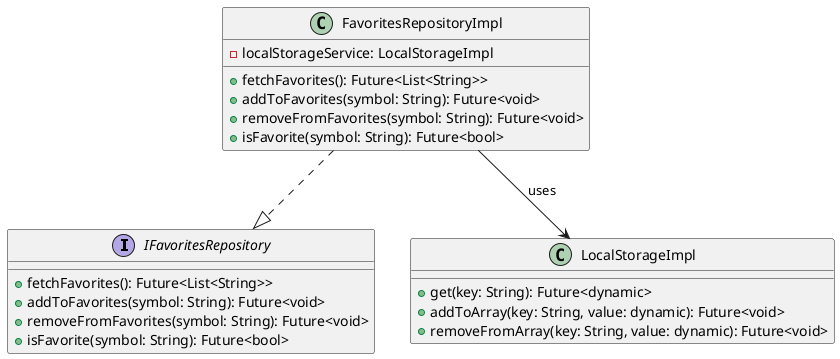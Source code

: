 @startuml FavoritesRepositoryImpl

' Interfaces
interface IFavoritesRepository {
  + fetchFavorites(): Future<List<String>>
  + addToFavorites(symbol: String): Future<void>
  + removeFromFavorites(symbol: String): Future<void>
  + isFavorite(symbol: String): Future<bool>
}

' Classes
class FavoritesRepositoryImpl {
  - localStorageService: LocalStorageImpl
  + fetchFavorites(): Future<List<String>>
  + addToFavorites(symbol: String): Future<void>
  + removeFromFavorites(symbol: String): Future<void>
  + isFavorite(symbol: String): Future<bool>
}

class LocalStorageImpl {
  + get(key: String): Future<dynamic>
  + addToArray(key: String, value: dynamic): Future<void>
  + removeFromArray(key: String, value: dynamic): Future<void>
}

' Relações
FavoritesRepositoryImpl ..|> IFavoritesRepository
FavoritesRepositoryImpl --> LocalStorageImpl : uses

@enduml
